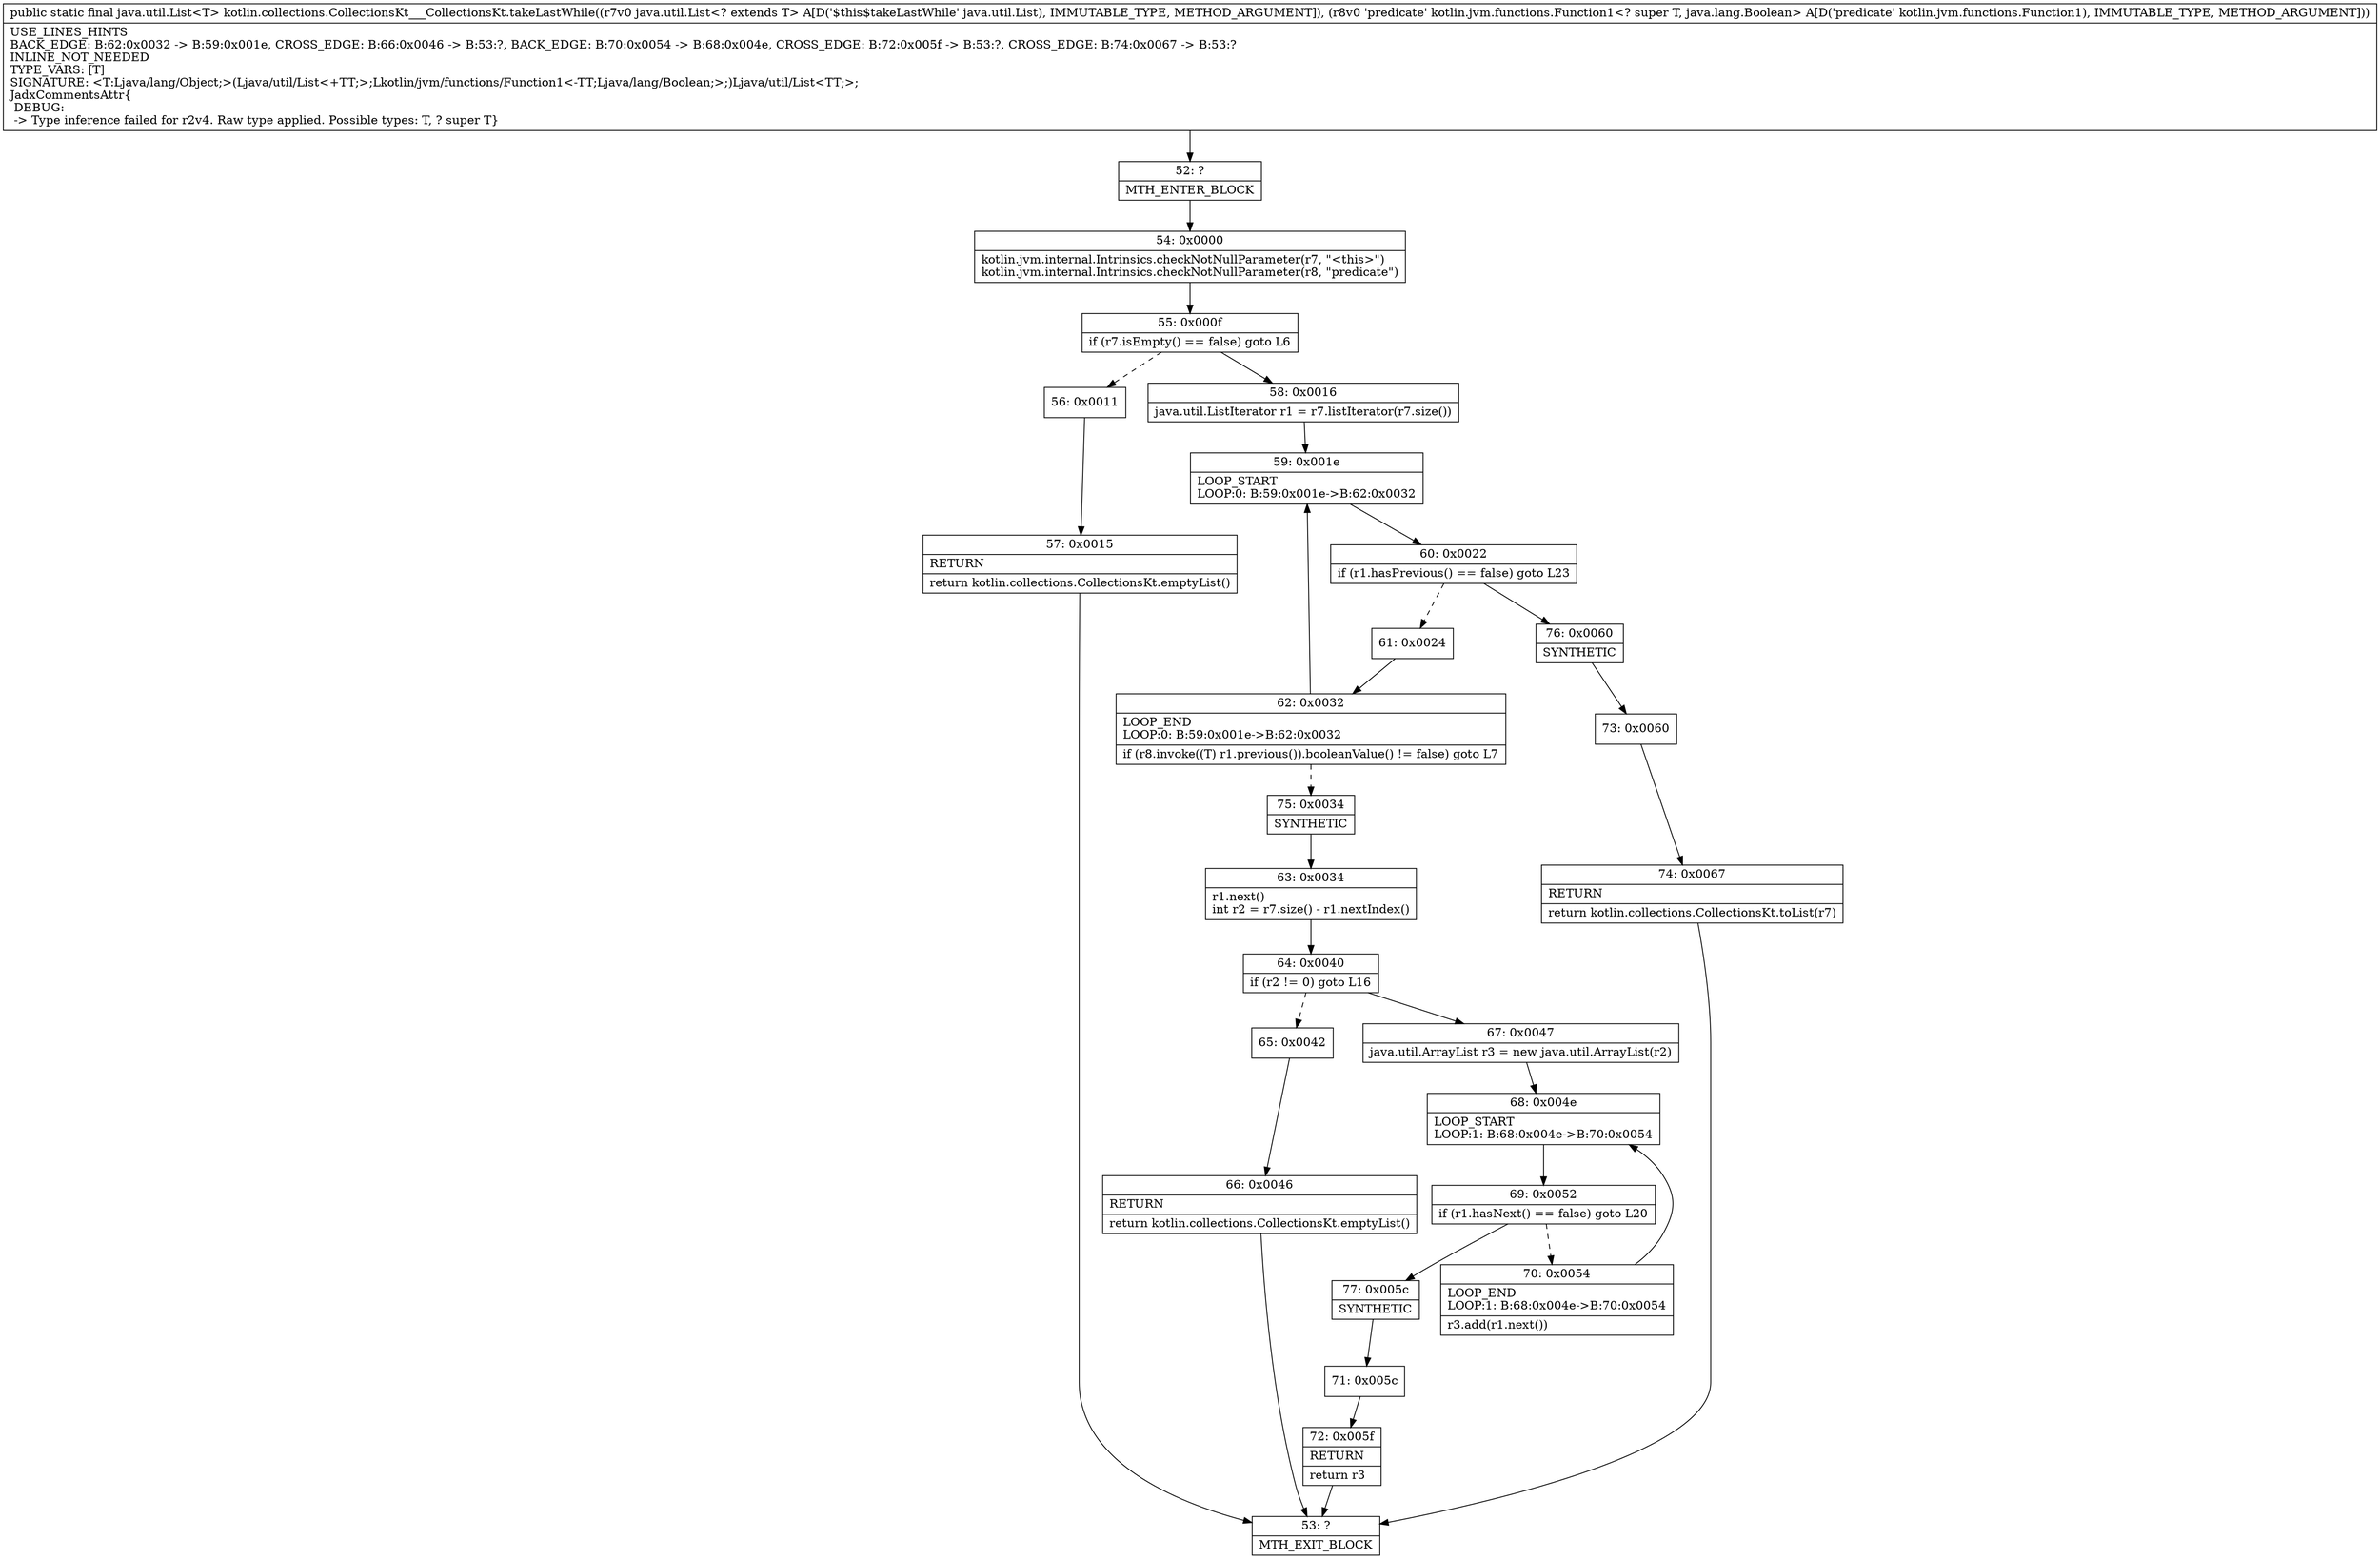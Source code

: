 digraph "CFG forkotlin.collections.CollectionsKt___CollectionsKt.takeLastWhile(Ljava\/util\/List;Lkotlin\/jvm\/functions\/Function1;)Ljava\/util\/List;" {
Node_52 [shape=record,label="{52\:\ ?|MTH_ENTER_BLOCK\l}"];
Node_54 [shape=record,label="{54\:\ 0x0000|kotlin.jvm.internal.Intrinsics.checkNotNullParameter(r7, \"\<this\>\")\lkotlin.jvm.internal.Intrinsics.checkNotNullParameter(r8, \"predicate\")\l}"];
Node_55 [shape=record,label="{55\:\ 0x000f|if (r7.isEmpty() == false) goto L6\l}"];
Node_56 [shape=record,label="{56\:\ 0x0011}"];
Node_57 [shape=record,label="{57\:\ 0x0015|RETURN\l|return kotlin.collections.CollectionsKt.emptyList()\l}"];
Node_53 [shape=record,label="{53\:\ ?|MTH_EXIT_BLOCK\l}"];
Node_58 [shape=record,label="{58\:\ 0x0016|java.util.ListIterator r1 = r7.listIterator(r7.size())\l}"];
Node_59 [shape=record,label="{59\:\ 0x001e|LOOP_START\lLOOP:0: B:59:0x001e\-\>B:62:0x0032\l}"];
Node_60 [shape=record,label="{60\:\ 0x0022|if (r1.hasPrevious() == false) goto L23\l}"];
Node_61 [shape=record,label="{61\:\ 0x0024}"];
Node_62 [shape=record,label="{62\:\ 0x0032|LOOP_END\lLOOP:0: B:59:0x001e\-\>B:62:0x0032\l|if (r8.invoke((T) r1.previous()).booleanValue() != false) goto L7\l}"];
Node_75 [shape=record,label="{75\:\ 0x0034|SYNTHETIC\l}"];
Node_63 [shape=record,label="{63\:\ 0x0034|r1.next()\lint r2 = r7.size() \- r1.nextIndex()\l}"];
Node_64 [shape=record,label="{64\:\ 0x0040|if (r2 != 0) goto L16\l}"];
Node_65 [shape=record,label="{65\:\ 0x0042}"];
Node_66 [shape=record,label="{66\:\ 0x0046|RETURN\l|return kotlin.collections.CollectionsKt.emptyList()\l}"];
Node_67 [shape=record,label="{67\:\ 0x0047|java.util.ArrayList r3 = new java.util.ArrayList(r2)\l}"];
Node_68 [shape=record,label="{68\:\ 0x004e|LOOP_START\lLOOP:1: B:68:0x004e\-\>B:70:0x0054\l}"];
Node_69 [shape=record,label="{69\:\ 0x0052|if (r1.hasNext() == false) goto L20\l}"];
Node_70 [shape=record,label="{70\:\ 0x0054|LOOP_END\lLOOP:1: B:68:0x004e\-\>B:70:0x0054\l|r3.add(r1.next())\l}"];
Node_77 [shape=record,label="{77\:\ 0x005c|SYNTHETIC\l}"];
Node_71 [shape=record,label="{71\:\ 0x005c}"];
Node_72 [shape=record,label="{72\:\ 0x005f|RETURN\l|return r3\l}"];
Node_76 [shape=record,label="{76\:\ 0x0060|SYNTHETIC\l}"];
Node_73 [shape=record,label="{73\:\ 0x0060}"];
Node_74 [shape=record,label="{74\:\ 0x0067|RETURN\l|return kotlin.collections.CollectionsKt.toList(r7)\l}"];
MethodNode[shape=record,label="{public static final java.util.List\<T\> kotlin.collections.CollectionsKt___CollectionsKt.takeLastWhile((r7v0 java.util.List\<? extends T\> A[D('$this$takeLastWhile' java.util.List), IMMUTABLE_TYPE, METHOD_ARGUMENT]), (r8v0 'predicate' kotlin.jvm.functions.Function1\<? super T, java.lang.Boolean\> A[D('predicate' kotlin.jvm.functions.Function1), IMMUTABLE_TYPE, METHOD_ARGUMENT]))  | USE_LINES_HINTS\lBACK_EDGE: B:62:0x0032 \-\> B:59:0x001e, CROSS_EDGE: B:66:0x0046 \-\> B:53:?, BACK_EDGE: B:70:0x0054 \-\> B:68:0x004e, CROSS_EDGE: B:72:0x005f \-\> B:53:?, CROSS_EDGE: B:74:0x0067 \-\> B:53:?\lINLINE_NOT_NEEDED\lTYPE_VARS: [T]\lSIGNATURE: \<T:Ljava\/lang\/Object;\>(Ljava\/util\/List\<+TT;\>;Lkotlin\/jvm\/functions\/Function1\<\-TT;Ljava\/lang\/Boolean;\>;)Ljava\/util\/List\<TT;\>;\lJadxCommentsAttr\{\l DEBUG: \l \-\> Type inference failed for r2v4. Raw type applied. Possible types: T, ? super T\}\l}"];
MethodNode -> Node_52;Node_52 -> Node_54;
Node_54 -> Node_55;
Node_55 -> Node_56[style=dashed];
Node_55 -> Node_58;
Node_56 -> Node_57;
Node_57 -> Node_53;
Node_58 -> Node_59;
Node_59 -> Node_60;
Node_60 -> Node_61[style=dashed];
Node_60 -> Node_76;
Node_61 -> Node_62;
Node_62 -> Node_59;
Node_62 -> Node_75[style=dashed];
Node_75 -> Node_63;
Node_63 -> Node_64;
Node_64 -> Node_65[style=dashed];
Node_64 -> Node_67;
Node_65 -> Node_66;
Node_66 -> Node_53;
Node_67 -> Node_68;
Node_68 -> Node_69;
Node_69 -> Node_70[style=dashed];
Node_69 -> Node_77;
Node_70 -> Node_68;
Node_77 -> Node_71;
Node_71 -> Node_72;
Node_72 -> Node_53;
Node_76 -> Node_73;
Node_73 -> Node_74;
Node_74 -> Node_53;
}

